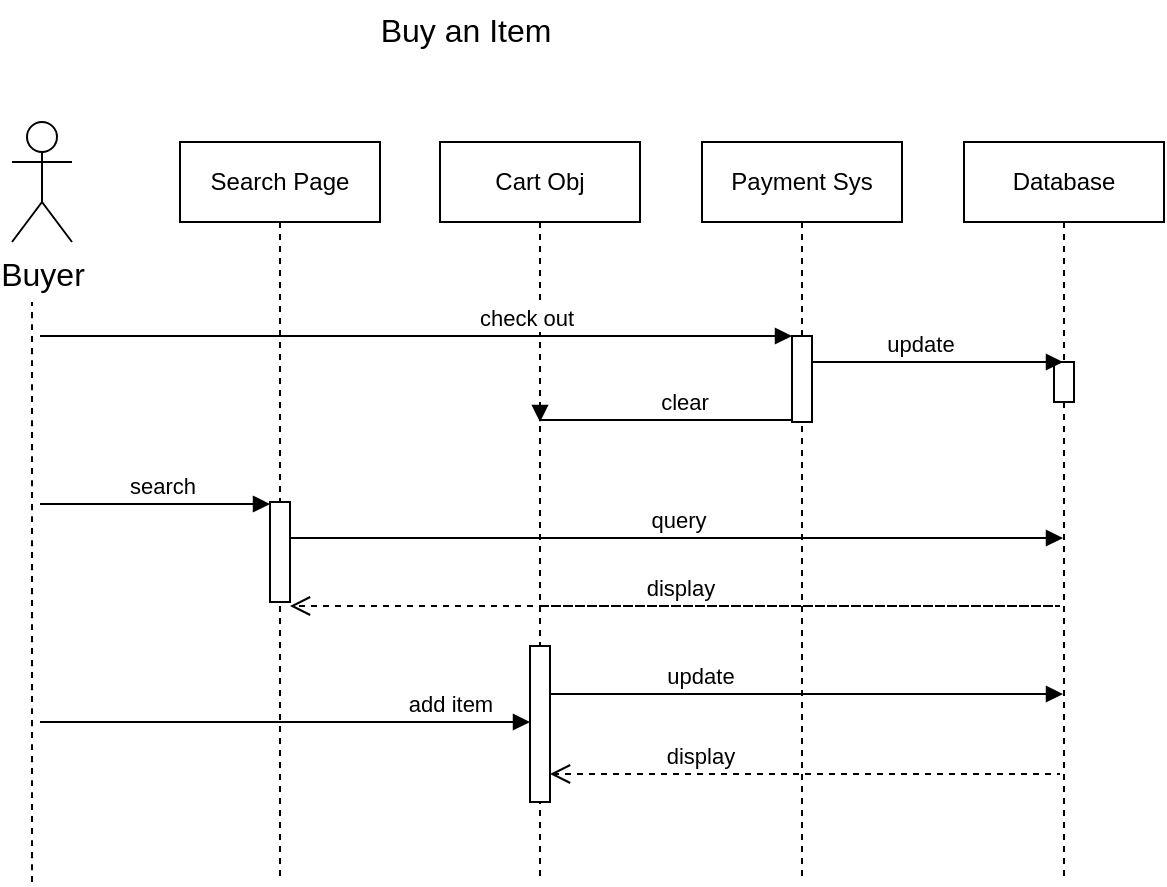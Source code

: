 <mxfile version="20.8.23" type="device"><diagram name="Page-1" id="2YBvvXClWsGukQMizWep"><mxGraphModel dx="864" dy="635" grid="1" gridSize="10" guides="1" tooltips="1" connect="1" arrows="1" fold="1" page="1" pageScale="1" pageWidth="850" pageHeight="1100" math="0" shadow="0"><root><mxCell id="0"/><mxCell id="1" parent="0"/><mxCell id="aM9ryv3xv72pqoxQDRHE-5" value="Database" style="shape=umlLifeline;perimeter=lifelinePerimeter;whiteSpace=wrap;html=1;container=0;dropTarget=0;collapsible=0;recursiveResize=0;outlineConnect=0;portConstraint=eastwest;newEdgeStyle={&quot;edgeStyle&quot;:&quot;elbowEdgeStyle&quot;,&quot;elbow&quot;:&quot;vertical&quot;,&quot;curved&quot;:0,&quot;rounded&quot;:0};" parent="1" vertex="1"><mxGeometry x="672" y="110" width="100" height="370" as="geometry"/></mxCell><mxCell id="zStPI3M9Fyt5taWYjvRE-30" value="" style="html=1;points=[];perimeter=orthogonalPerimeter;outlineConnect=0;targetShapes=umlLifeline;portConstraint=eastwest;newEdgeStyle={&quot;edgeStyle&quot;:&quot;elbowEdgeStyle&quot;,&quot;elbow&quot;:&quot;vertical&quot;,&quot;curved&quot;:0,&quot;rounded&quot;:0};" vertex="1" parent="aM9ryv3xv72pqoxQDRHE-5"><mxGeometry x="45" y="110" width="10" height="20" as="geometry"/></mxCell><mxCell id="zStPI3M9Fyt5taWYjvRE-1" value="Buyer" style="shape=umlActor;verticalLabelPosition=bottom;verticalAlign=top;html=1;outlineConnect=0;fontSize=16;" vertex="1" parent="1"><mxGeometry x="196" y="100" width="30" height="60" as="geometry"/></mxCell><mxCell id="zStPI3M9Fyt5taWYjvRE-2" value="" style="endArrow=none;dashed=1;html=1;rounded=0;fontSize=12;startSize=8;endSize=8;curved=1;" edge="1" parent="1"><mxGeometry width="50" height="50" relative="1" as="geometry"><mxPoint x="206" y="480" as="sourcePoint"/><mxPoint x="206" y="190" as="targetPoint"/></mxGeometry></mxCell><mxCell id="zStPI3M9Fyt5taWYjvRE-11" value="Search Page" style="shape=umlLifeline;perimeter=lifelinePerimeter;whiteSpace=wrap;html=1;container=0;dropTarget=0;collapsible=0;recursiveResize=0;outlineConnect=0;portConstraint=eastwest;newEdgeStyle={&quot;edgeStyle&quot;:&quot;elbowEdgeStyle&quot;,&quot;elbow&quot;:&quot;vertical&quot;,&quot;curved&quot;:0,&quot;rounded&quot;:0};" vertex="1" parent="1"><mxGeometry x="280" y="110" width="100" height="370" as="geometry"/></mxCell><mxCell id="zStPI3M9Fyt5taWYjvRE-13" value="" style="html=1;points=[];perimeter=orthogonalPerimeter;outlineConnect=0;targetShapes=umlLifeline;portConstraint=eastwest;newEdgeStyle={&quot;edgeStyle&quot;:&quot;elbowEdgeStyle&quot;,&quot;elbow&quot;:&quot;vertical&quot;,&quot;curved&quot;:0,&quot;rounded&quot;:0};" vertex="1" parent="zStPI3M9Fyt5taWYjvRE-11"><mxGeometry x="45" y="180" width="10" height="50" as="geometry"/></mxCell><mxCell id="zStPI3M9Fyt5taWYjvRE-12" value="search" style="html=1;verticalAlign=bottom;endArrow=block;edgeStyle=elbowEdgeStyle;elbow=vertical;curved=0;rounded=0;" edge="1" parent="1"><mxGeometry x="0.047" relative="1" as="geometry"><mxPoint x="210" y="291" as="sourcePoint"/><Array as="points"/><mxPoint x="325" y="291.385" as="targetPoint"/><mxPoint as="offset"/></mxGeometry></mxCell><mxCell id="zStPI3M9Fyt5taWYjvRE-14" value="query" style="html=1;verticalAlign=bottom;endArrow=block;edgeStyle=elbowEdgeStyle;elbow=vertical;curved=0;rounded=0;" edge="1" parent="1"><mxGeometry relative="1" as="geometry"><mxPoint x="335" y="308" as="sourcePoint"/><Array as="points"><mxPoint x="340" y="308"/></Array><mxPoint x="721.5" y="308" as="targetPoint"/></mxGeometry></mxCell><mxCell id="zStPI3M9Fyt5taWYjvRE-16" value="display" style="html=1;verticalAlign=bottom;endArrow=open;dashed=1;endSize=8;edgeStyle=elbowEdgeStyle;elbow=vertical;curved=0;rounded=0;" edge="1" parent="1"><mxGeometry x="0.614" relative="1" as="geometry"><mxPoint x="465" y="426" as="targetPoint"/><Array as="points"><mxPoint x="720" y="426"/></Array><mxPoint x="586.5" y="426" as="sourcePoint"/><mxPoint as="offset"/></mxGeometry></mxCell><mxCell id="zStPI3M9Fyt5taWYjvRE-17" value="Cart Obj" style="shape=umlLifeline;perimeter=lifelinePerimeter;whiteSpace=wrap;html=1;container=0;dropTarget=0;collapsible=0;recursiveResize=0;outlineConnect=0;portConstraint=eastwest;newEdgeStyle={&quot;edgeStyle&quot;:&quot;elbowEdgeStyle&quot;,&quot;elbow&quot;:&quot;vertical&quot;,&quot;curved&quot;:0,&quot;rounded&quot;:0};" vertex="1" parent="1"><mxGeometry x="410" y="110" width="100" height="370" as="geometry"/></mxCell><mxCell id="zStPI3M9Fyt5taWYjvRE-18" value="" style="html=1;points=[];perimeter=orthogonalPerimeter;outlineConnect=0;targetShapes=umlLifeline;portConstraint=eastwest;newEdgeStyle={&quot;edgeStyle&quot;:&quot;elbowEdgeStyle&quot;,&quot;elbow&quot;:&quot;vertical&quot;,&quot;curved&quot;:0,&quot;rounded&quot;:0};" vertex="1" parent="zStPI3M9Fyt5taWYjvRE-17"><mxGeometry x="45" y="252" width="10" height="78" as="geometry"/></mxCell><mxCell id="zStPI3M9Fyt5taWYjvRE-19" value="add item" style="html=1;verticalAlign=bottom;endArrow=block;edgeStyle=elbowEdgeStyle;elbow=vertical;curved=0;rounded=0;" edge="1" parent="1"><mxGeometry x="0.671" relative="1" as="geometry"><mxPoint x="210" y="400" as="sourcePoint"/><Array as="points"/><mxPoint x="455" y="399.946" as="targetPoint"/><mxPoint as="offset"/></mxGeometry></mxCell><mxCell id="zStPI3M9Fyt5taWYjvRE-20" value="update" style="html=1;verticalAlign=bottom;endArrow=block;edgeStyle=elbowEdgeStyle;elbow=vertical;curved=0;rounded=0;" edge="1" parent="1" target="aM9ryv3xv72pqoxQDRHE-5"><mxGeometry x="-0.357" relative="1" as="geometry"><mxPoint x="465" y="397" as="sourcePoint"/><Array as="points"><mxPoint x="550" y="386"/></Array><mxPoint x="570" y="386" as="targetPoint"/><mxPoint as="offset"/></mxGeometry></mxCell><mxCell id="zStPI3M9Fyt5taWYjvRE-21" value="display" style="html=1;verticalAlign=bottom;endArrow=open;dashed=1;endSize=8;edgeStyle=elbowEdgeStyle;elbow=vertical;curved=0;rounded=0;" edge="1" parent="1"><mxGeometry x="0.394" relative="1" as="geometry"><mxPoint x="335" y="342" as="targetPoint"/><Array as="points"><mxPoint x="720" y="342"/></Array><mxPoint x="461.5" y="342" as="sourcePoint"/><mxPoint as="offset"/></mxGeometry></mxCell><mxCell id="zStPI3M9Fyt5taWYjvRE-22" value="Payment Sys" style="shape=umlLifeline;perimeter=lifelinePerimeter;whiteSpace=wrap;html=1;container=0;dropTarget=0;collapsible=0;recursiveResize=0;outlineConnect=0;portConstraint=eastwest;newEdgeStyle={&quot;edgeStyle&quot;:&quot;elbowEdgeStyle&quot;,&quot;elbow&quot;:&quot;vertical&quot;,&quot;curved&quot;:0,&quot;rounded&quot;:0};" vertex="1" parent="1"><mxGeometry x="541" y="110" width="100" height="370" as="geometry"/></mxCell><mxCell id="zStPI3M9Fyt5taWYjvRE-23" value="" style="html=1;points=[];perimeter=orthogonalPerimeter;outlineConnect=0;targetShapes=umlLifeline;portConstraint=eastwest;newEdgeStyle={&quot;edgeStyle&quot;:&quot;elbowEdgeStyle&quot;,&quot;elbow&quot;:&quot;vertical&quot;,&quot;curved&quot;:0,&quot;rounded&quot;:0};" vertex="1" parent="zStPI3M9Fyt5taWYjvRE-22"><mxGeometry x="45" y="97" width="10" height="43" as="geometry"/></mxCell><mxCell id="zStPI3M9Fyt5taWYjvRE-24" value="check out" style="html=1;verticalAlign=bottom;endArrow=block;edgeStyle=elbowEdgeStyle;elbow=vertical;curved=0;rounded=0;" edge="1" parent="1"><mxGeometry x="0.293" relative="1" as="geometry"><mxPoint x="210" y="207" as="sourcePoint"/><Array as="points"/><mxPoint x="586" y="207" as="targetPoint"/><mxPoint as="offset"/></mxGeometry></mxCell><mxCell id="zStPI3M9Fyt5taWYjvRE-25" value="update" style="html=1;verticalAlign=bottom;endArrow=block;edgeStyle=elbowEdgeStyle;elbow=vertical;curved=0;rounded=0;" edge="1" parent="1"><mxGeometry x="-0.139" relative="1" as="geometry"><mxPoint x="596" y="220" as="sourcePoint"/><Array as="points"><mxPoint x="670" y="220"/><mxPoint x="695" y="210"/></Array><mxPoint x="721.5" y="220" as="targetPoint"/><mxPoint as="offset"/></mxGeometry></mxCell><mxCell id="zStPI3M9Fyt5taWYjvRE-28" value="clear" style="html=1;verticalAlign=bottom;endArrow=block;edgeStyle=elbowEdgeStyle;elbow=vertical;curved=0;rounded=0;" edge="1" parent="1"><mxGeometry x="-0.139" relative="1" as="geometry"><mxPoint x="586" y="249" as="sourcePoint"/><Array as="points"><mxPoint x="544" y="249"/><mxPoint x="569" y="239"/></Array><mxPoint x="460" y="250" as="targetPoint"/><mxPoint as="offset"/></mxGeometry></mxCell><mxCell id="zStPI3M9Fyt5taWYjvRE-29" value="Buy an Item" style="text;html=1;strokeColor=none;fillColor=none;align=center;verticalAlign=middle;whiteSpace=wrap;rounded=0;fontSize=16;" vertex="1" parent="1"><mxGeometry x="238" y="39" width="370" height="30" as="geometry"/></mxCell></root></mxGraphModel></diagram></mxfile>